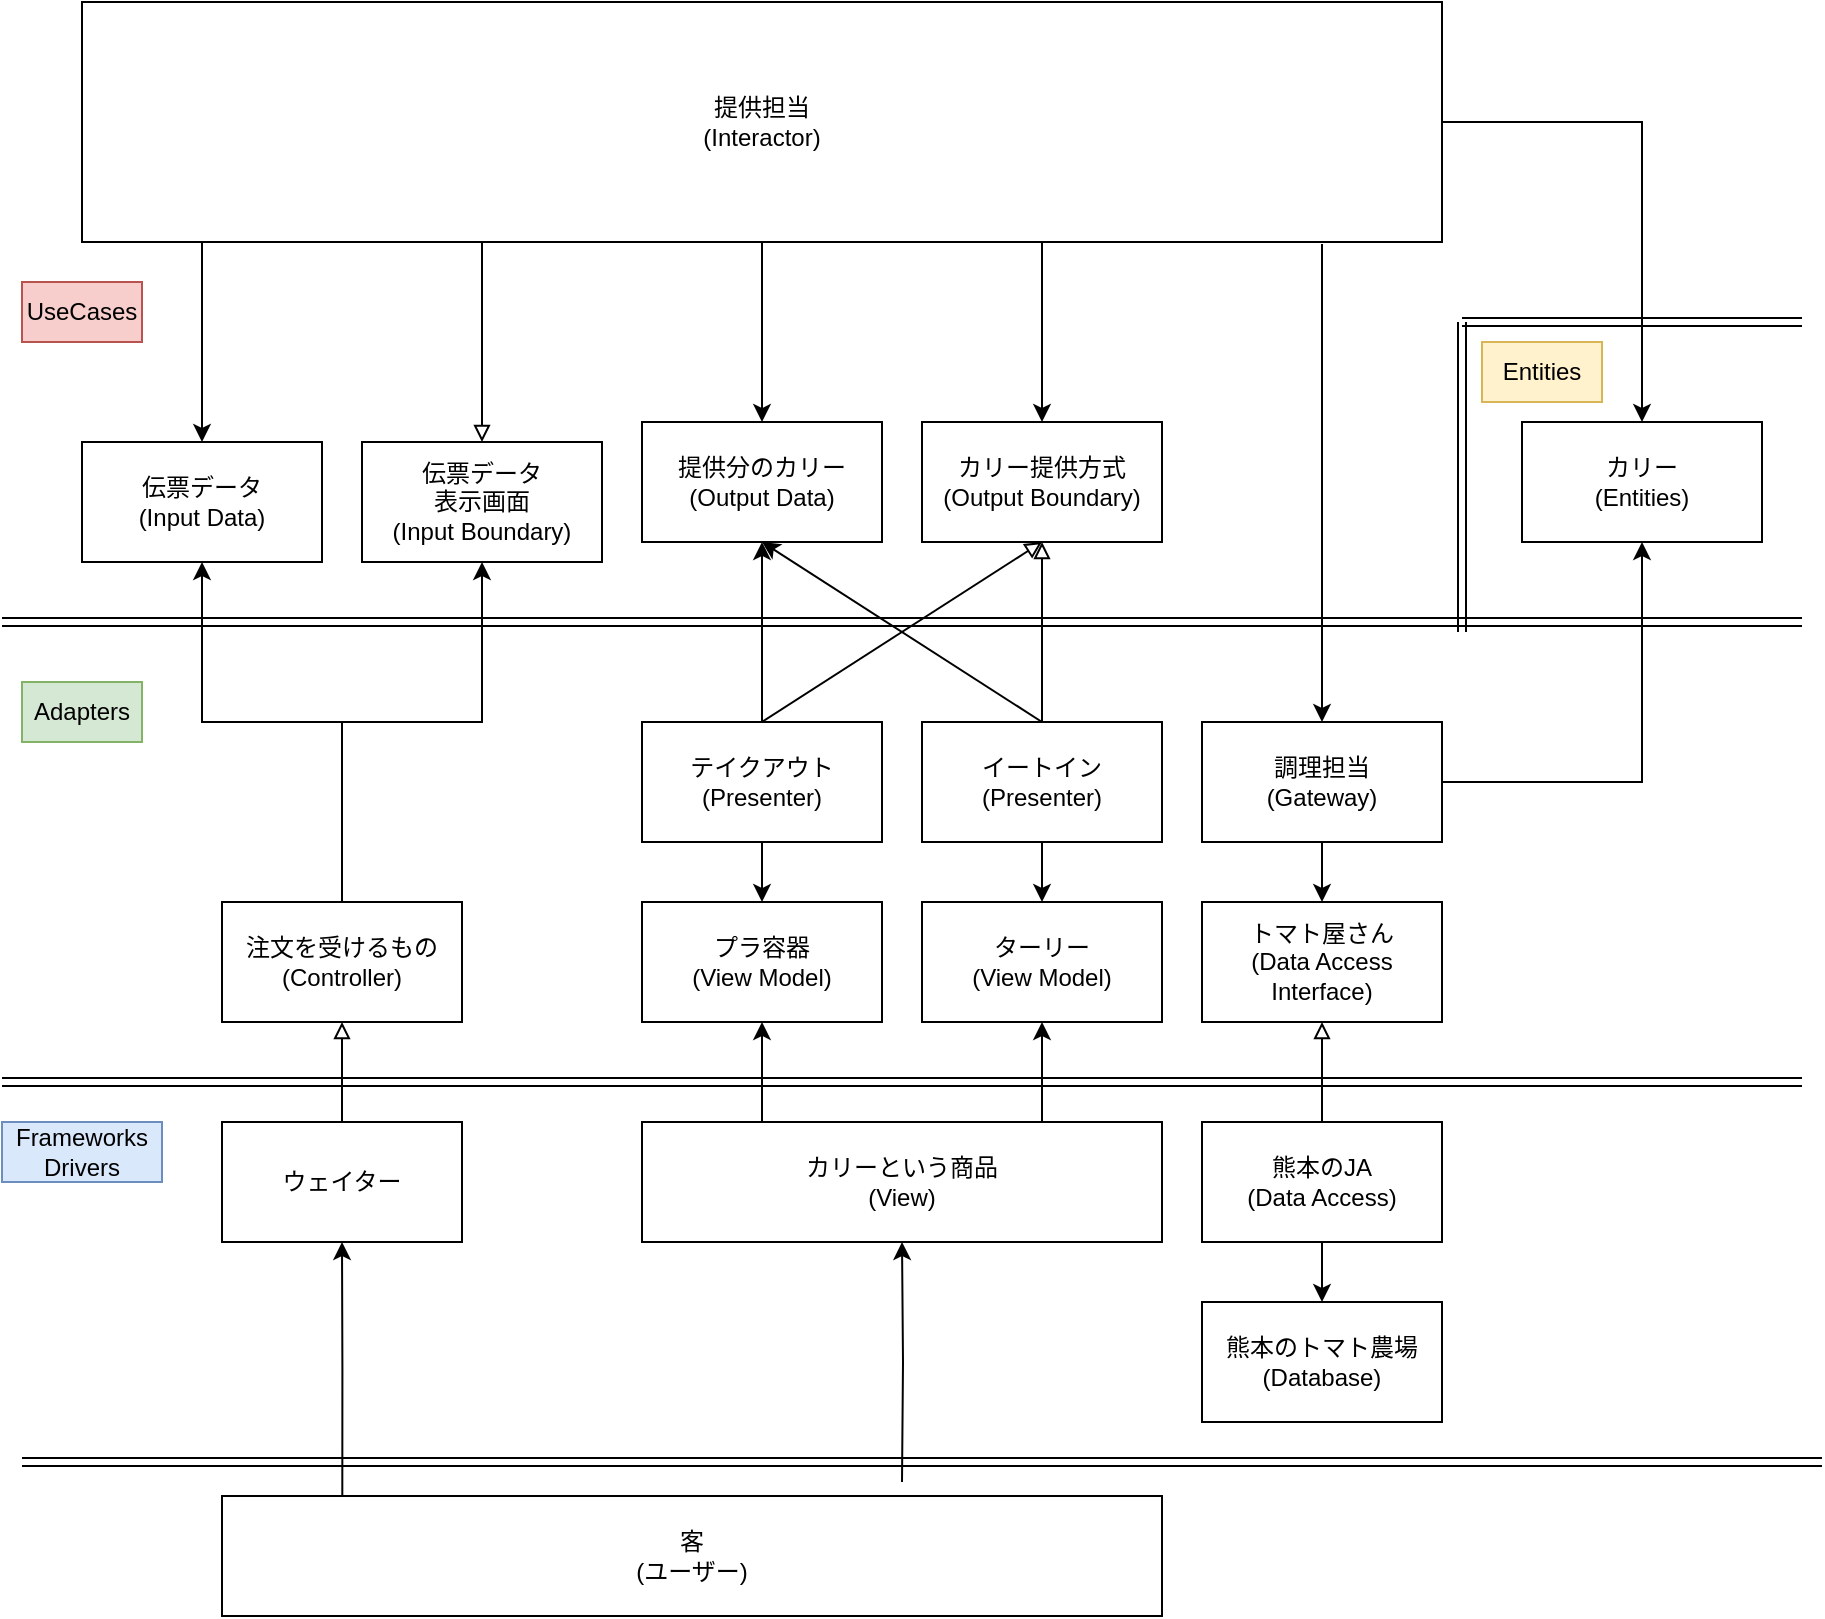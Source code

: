 <mxfile version="16.5.6" type="github"><diagram name="Curry" id="BgHRdOvf98H4T3BhOxgY"><mxGraphModel dx="922" dy="889" grid="1" gridSize="10" guides="1" tooltips="1" connect="1" arrows="1" fold="1" page="1" pageScale="1" pageWidth="1169" pageHeight="827" math="0" shadow="0"><root><mxCell id="OF-NH1eZ6VVbjprf6gx7-0"/><mxCell id="OF-NH1eZ6VVbjprf6gx7-1" parent="OF-NH1eZ6VVbjprf6gx7-0"/><mxCell id="jKZceMIJVeRp5XZxTa_9-1" style="edgeStyle=orthogonalEdgeStyle;rounded=0;orthogonalLoop=1;jettySize=auto;html=1;exitX=0.5;exitY=0;exitDx=0;exitDy=0;startArrow=none;startFill=0;endArrow=block;endFill=0;" parent="OF-NH1eZ6VVbjprf6gx7-1" source="OF-NH1eZ6VVbjprf6gx7-4" target="jKZceMIJVeRp5XZxTa_9-0" edge="1"><mxGeometry relative="1" as="geometry"/></mxCell><mxCell id="OF-NH1eZ6VVbjprf6gx7-4" value="ウェイター" style="rounded=0;whiteSpace=wrap;html=1;" parent="OF-NH1eZ6VVbjprf6gx7-1" vertex="1"><mxGeometry x="140" y="580" width="120" height="60" as="geometry"/></mxCell><mxCell id="OF-NH1eZ6VVbjprf6gx7-5" value="伝票データ&lt;br&gt;(Input Data)" style="rounded=0;whiteSpace=wrap;html=1;" parent="OF-NH1eZ6VVbjprf6gx7-1" vertex="1"><mxGeometry x="70" y="240" width="120" height="60" as="geometry"/></mxCell><mxCell id="OF-NH1eZ6VVbjprf6gx7-7" value="伝票データ&lt;br&gt;表示画面&lt;br&gt;(Input Boundary)" style="rounded=0;whiteSpace=wrap;html=1;" parent="OF-NH1eZ6VVbjprf6gx7-1" vertex="1"><mxGeometry x="210" y="240" width="120" height="60" as="geometry"/></mxCell><mxCell id="OF-NH1eZ6VVbjprf6gx7-9" style="edgeStyle=orthogonalEdgeStyle;rounded=0;orthogonalLoop=1;jettySize=auto;html=1;exitX=1;exitY=0.5;exitDx=0;exitDy=0;entryX=0.5;entryY=0;entryDx=0;entryDy=0;startArrow=none;startFill=0;endArrow=classic;endFill=1;" parent="OF-NH1eZ6VVbjprf6gx7-1" source="OF-NH1eZ6VVbjprf6gx7-13" target="OF-NH1eZ6VVbjprf6gx7-14" edge="1"><mxGeometry relative="1" as="geometry"/></mxCell><mxCell id="hsCfUMtW9_e0OTw-4NqL-0" style="edgeStyle=orthogonalEdgeStyle;rounded=0;orthogonalLoop=1;jettySize=auto;html=1;startArrow=none;startFill=0;endArrow=classic;endFill=1;" parent="OF-NH1eZ6VVbjprf6gx7-1" target="-9AKa4olxY8CdK55FLYG-1" edge="1"><mxGeometry relative="1" as="geometry"><mxPoint x="690" y="141" as="sourcePoint"/><Array as="points"><mxPoint x="690" y="141"/></Array></mxGeometry></mxCell><mxCell id="hsCfUMtW9_e0OTw-4NqL-1" style="edgeStyle=orthogonalEdgeStyle;rounded=0;orthogonalLoop=1;jettySize=auto;html=1;exitX=0.5;exitY=1;exitDx=0;exitDy=0;entryX=0.5;entryY=0;entryDx=0;entryDy=0;startArrow=none;startFill=0;endArrow=block;endFill=0;" parent="OF-NH1eZ6VVbjprf6gx7-1" target="OF-NH1eZ6VVbjprf6gx7-7" edge="1"><mxGeometry relative="1" as="geometry"><mxPoint x="130" y="120" as="sourcePoint"/><Array as="points"><mxPoint x="270" y="120"/></Array></mxGeometry></mxCell><mxCell id="hsCfUMtW9_e0OTw-4NqL-4" style="edgeStyle=orthogonalEdgeStyle;rounded=0;orthogonalLoop=1;jettySize=auto;html=1;exitX=0.5;exitY=1;exitDx=0;exitDy=0;startArrow=none;startFill=0;endArrow=classic;endFill=1;" parent="OF-NH1eZ6VVbjprf6gx7-1" target="OF-NH1eZ6VVbjprf6gx7-5" edge="1"><mxGeometry relative="1" as="geometry"><mxPoint x="130" y="120" as="sourcePoint"/><Array as="points"><mxPoint x="130" y="120"/></Array></mxGeometry></mxCell><mxCell id="VeoCzjlewZI43dCFcPv4-0" style="edgeStyle=orthogonalEdgeStyle;rounded=0;orthogonalLoop=1;jettySize=auto;html=1;exitX=0.153;exitY=0.999;exitDx=0;exitDy=0;startArrow=none;startFill=0;endArrow=classic;endFill=1;entryX=0.5;entryY=0;entryDx=0;entryDy=0;exitPerimeter=0;" parent="OF-NH1eZ6VVbjprf6gx7-1" target="OF-NH1eZ6VVbjprf6gx7-18" edge="1"><mxGeometry relative="1" as="geometry"><mxPoint x="530" y="170" as="targetPoint"/><mxPoint x="454.04" y="109.88" as="sourcePoint"/><Array as="points"><mxPoint x="550" y="110"/></Array></mxGeometry></mxCell><mxCell id="Db03lUCDRPO06y5hUlp9-0" style="edgeStyle=orthogonalEdgeStyle;rounded=0;orthogonalLoop=1;jettySize=auto;html=1;exitX=0.25;exitY=1;exitDx=0;exitDy=0;entryX=0.5;entryY=0;entryDx=0;entryDy=0;startArrow=none;startFill=0;endArrow=classic;endFill=1;" parent="OF-NH1eZ6VVbjprf6gx7-1" target="OF-NH1eZ6VVbjprf6gx7-17" edge="1"><mxGeometry relative="1" as="geometry"><mxPoint x="520" y="110" as="sourcePoint"/><Array as="points"><mxPoint x="410" y="110"/></Array></mxGeometry></mxCell><mxCell id="OF-NH1eZ6VVbjprf6gx7-13" value="提供担当&lt;br&gt;(Interactor)" style="rounded=0;whiteSpace=wrap;html=1;" parent="OF-NH1eZ6VVbjprf6gx7-1" vertex="1"><mxGeometry x="70" y="20" width="680" height="120" as="geometry"/></mxCell><mxCell id="OF-NH1eZ6VVbjprf6gx7-14" value="カリー&lt;br&gt;(Entities)" style="rounded=0;whiteSpace=wrap;html=1;" parent="OF-NH1eZ6VVbjprf6gx7-1" vertex="1"><mxGeometry x="790" y="230" width="120" height="60" as="geometry"/></mxCell><mxCell id="OF-NH1eZ6VVbjprf6gx7-15" style="edgeStyle=orthogonalEdgeStyle;rounded=0;orthogonalLoop=1;jettySize=auto;html=1;exitX=1;exitY=0.5;exitDx=0;exitDy=0;entryX=0.5;entryY=1;entryDx=0;entryDy=0;startArrow=none;startFill=0;endArrow=classic;endFill=1;" parent="OF-NH1eZ6VVbjprf6gx7-1" source="-9AKa4olxY8CdK55FLYG-1" target="OF-NH1eZ6VVbjprf6gx7-14" edge="1"><mxGeometry relative="1" as="geometry"/></mxCell><mxCell id="OF-NH1eZ6VVbjprf6gx7-16" value="トマト屋さん&lt;br&gt;(Data Access Interface)" style="rounded=0;whiteSpace=wrap;html=1;" parent="OF-NH1eZ6VVbjprf6gx7-1" vertex="1"><mxGeometry x="630" y="470" width="120" height="60" as="geometry"/></mxCell><mxCell id="OF-NH1eZ6VVbjprf6gx7-17" value="提供分のカリー&lt;br&gt;(Output Data)" style="rounded=0;whiteSpace=wrap;html=1;" parent="OF-NH1eZ6VVbjprf6gx7-1" vertex="1"><mxGeometry x="350" y="230" width="120" height="60" as="geometry"/></mxCell><mxCell id="OF-NH1eZ6VVbjprf6gx7-18" value="カリー提供方式&lt;br&gt;(Output Boundary)" style="rounded=0;whiteSpace=wrap;html=1;" parent="OF-NH1eZ6VVbjprf6gx7-1" vertex="1"><mxGeometry x="490" y="230" width="120" height="60" as="geometry"/></mxCell><mxCell id="OF-NH1eZ6VVbjprf6gx7-19" style="edgeStyle=orthogonalEdgeStyle;rounded=0;orthogonalLoop=1;jettySize=auto;html=1;exitX=0.5;exitY=1;exitDx=0;exitDy=0;entryX=0.5;entryY=0;entryDx=0;entryDy=0;startArrow=none;startFill=0;endArrow=classic;endFill=1;" parent="OF-NH1eZ6VVbjprf6gx7-1" source="OF-NH1eZ6VVbjprf6gx7-22" target="OF-NH1eZ6VVbjprf6gx7-23" edge="1"><mxGeometry relative="1" as="geometry"/></mxCell><mxCell id="Db03lUCDRPO06y5hUlp9-1" style="edgeStyle=orthogonalEdgeStyle;rounded=0;orthogonalLoop=1;jettySize=auto;html=1;exitX=0.5;exitY=0;exitDx=0;exitDy=0;entryX=0.5;entryY=1;entryDx=0;entryDy=0;startArrow=none;startFill=0;endArrow=block;endFill=0;" parent="OF-NH1eZ6VVbjprf6gx7-1" source="OF-NH1eZ6VVbjprf6gx7-22" target="OF-NH1eZ6VVbjprf6gx7-18" edge="1"><mxGeometry relative="1" as="geometry"/></mxCell><mxCell id="Db03lUCDRPO06y5hUlp9-2" style="rounded=0;orthogonalLoop=1;jettySize=auto;html=1;exitX=0.5;exitY=0;exitDx=0;exitDy=0;entryX=0.5;entryY=1;entryDx=0;entryDy=0;startArrow=none;startFill=0;endArrow=classic;endFill=1;" parent="OF-NH1eZ6VVbjprf6gx7-1" source="OF-NH1eZ6VVbjprf6gx7-22" target="OF-NH1eZ6VVbjprf6gx7-17" edge="1"><mxGeometry relative="1" as="geometry"/></mxCell><mxCell id="OF-NH1eZ6VVbjprf6gx7-22" value="イートイン&lt;br&gt;(Presenter)" style="rounded=0;whiteSpace=wrap;html=1;" parent="OF-NH1eZ6VVbjprf6gx7-1" vertex="1"><mxGeometry x="490" y="380" width="120" height="60" as="geometry"/></mxCell><mxCell id="OF-NH1eZ6VVbjprf6gx7-23" value="ターリー&lt;br&gt;(View Model)" style="rounded=0;whiteSpace=wrap;html=1;" parent="OF-NH1eZ6VVbjprf6gx7-1" vertex="1"><mxGeometry x="490" y="470" width="120" height="60" as="geometry"/></mxCell><mxCell id="OF-NH1eZ6VVbjprf6gx7-24" style="edgeStyle=orthogonalEdgeStyle;rounded=0;orthogonalLoop=1;jettySize=auto;html=1;exitX=0.5;exitY=0;exitDx=0;exitDy=0;entryX=0.5;entryY=1;entryDx=0;entryDy=0;startArrow=none;startFill=0;endArrow=block;endFill=0;" parent="OF-NH1eZ6VVbjprf6gx7-1" source="OF-NH1eZ6VVbjprf6gx7-26" target="OF-NH1eZ6VVbjprf6gx7-16" edge="1"><mxGeometry relative="1" as="geometry"/></mxCell><mxCell id="OF-NH1eZ6VVbjprf6gx7-25" style="edgeStyle=orthogonalEdgeStyle;rounded=0;orthogonalLoop=1;jettySize=auto;html=1;exitX=0.5;exitY=1;exitDx=0;exitDy=0;entryX=0.5;entryY=0;entryDx=0;entryDy=0;startArrow=none;startFill=0;endArrow=classic;endFill=1;" parent="OF-NH1eZ6VVbjprf6gx7-1" source="OF-NH1eZ6VVbjprf6gx7-26" target="OF-NH1eZ6VVbjprf6gx7-27" edge="1"><mxGeometry relative="1" as="geometry"/></mxCell><mxCell id="OF-NH1eZ6VVbjprf6gx7-26" value="熊本のJA&lt;br&gt;(Data Access)" style="rounded=0;whiteSpace=wrap;html=1;" parent="OF-NH1eZ6VVbjprf6gx7-1" vertex="1"><mxGeometry x="630" y="580" width="120" height="60" as="geometry"/></mxCell><mxCell id="OF-NH1eZ6VVbjprf6gx7-27" value="熊本のトマト農場&lt;br&gt;(Database)" style="rounded=0;whiteSpace=wrap;html=1;" parent="OF-NH1eZ6VVbjprf6gx7-1" vertex="1"><mxGeometry x="630" y="670" width="120" height="60" as="geometry"/></mxCell><mxCell id="OF-NH1eZ6VVbjprf6gx7-28" style="edgeStyle=orthogonalEdgeStyle;rounded=0;orthogonalLoop=1;jettySize=auto;html=1;exitX=0.75;exitY=0;exitDx=0;exitDy=0;entryX=0.5;entryY=1;entryDx=0;entryDy=0;startArrow=none;startFill=0;endArrow=classic;endFill=1;" parent="OF-NH1eZ6VVbjprf6gx7-1" source="OF-NH1eZ6VVbjprf6gx7-29" target="OF-NH1eZ6VVbjprf6gx7-23" edge="1"><mxGeometry relative="1" as="geometry"><Array as="points"><mxPoint x="550" y="580"/></Array></mxGeometry></mxCell><mxCell id="iYOlfGVRRAdYyKNG_oKr-0" style="edgeStyle=orthogonalEdgeStyle;rounded=0;orthogonalLoop=1;jettySize=auto;html=1;exitX=0.25;exitY=0;exitDx=0;exitDy=0;entryX=0.5;entryY=1;entryDx=0;entryDy=0;startArrow=none;startFill=0;endArrow=classic;endFill=1;" parent="OF-NH1eZ6VVbjprf6gx7-1" source="OF-NH1eZ6VVbjprf6gx7-29" target="rrInOrg9L_3WQvXrLkjE-4" edge="1"><mxGeometry relative="1" as="geometry"><Array as="points"><mxPoint x="410" y="580"/></Array></mxGeometry></mxCell><mxCell id="OF-NH1eZ6VVbjprf6gx7-29" value="カリーという商品&lt;br&gt;(View)" style="rounded=0;whiteSpace=wrap;html=1;" parent="OF-NH1eZ6VVbjprf6gx7-1" vertex="1"><mxGeometry x="350" y="580" width="260" height="60" as="geometry"/></mxCell><mxCell id="OF-NH1eZ6VVbjprf6gx7-32" value="" style="endArrow=none;html=1;rounded=0;shape=link;" parent="OF-NH1eZ6VVbjprf6gx7-1" edge="1"><mxGeometry width="50" height="50" relative="1" as="geometry"><mxPoint x="760" y="335" as="sourcePoint"/><mxPoint x="760" y="180" as="targetPoint"/></mxGeometry></mxCell><mxCell id="OF-NH1eZ6VVbjprf6gx7-33" value="" style="endArrow=none;html=1;rounded=0;shape=link;" parent="OF-NH1eZ6VVbjprf6gx7-1" edge="1"><mxGeometry width="50" height="50" relative="1" as="geometry"><mxPoint x="760" y="180" as="sourcePoint"/><mxPoint x="930" y="180" as="targetPoint"/></mxGeometry></mxCell><mxCell id="OF-NH1eZ6VVbjprf6gx7-34" value="UseCases" style="text;html=1;strokeColor=#b85450;fillColor=#f8cecc;align=center;verticalAlign=middle;whiteSpace=wrap;rounded=0;" parent="OF-NH1eZ6VVbjprf6gx7-1" vertex="1"><mxGeometry x="40" y="160" width="60" height="30" as="geometry"/></mxCell><mxCell id="OF-NH1eZ6VVbjprf6gx7-35" value="Adapters" style="text;html=1;strokeColor=#82b366;fillColor=#d5e8d4;align=center;verticalAlign=middle;whiteSpace=wrap;rounded=0;" parent="OF-NH1eZ6VVbjprf6gx7-1" vertex="1"><mxGeometry x="40" y="360" width="60" height="30" as="geometry"/></mxCell><mxCell id="OF-NH1eZ6VVbjprf6gx7-36" value="Entities" style="text;html=1;strokeColor=#d6b656;fillColor=#fff2cc;align=center;verticalAlign=middle;whiteSpace=wrap;rounded=0;" parent="OF-NH1eZ6VVbjprf6gx7-1" vertex="1"><mxGeometry x="770" y="190" width="60" height="30" as="geometry"/></mxCell><mxCell id="OF-NH1eZ6VVbjprf6gx7-37" value="Frameworks&lt;br&gt;Drivers" style="text;html=1;strokeColor=#6c8ebf;fillColor=#dae8fc;align=center;verticalAlign=middle;whiteSpace=wrap;rounded=0;" parent="OF-NH1eZ6VVbjprf6gx7-1" vertex="1"><mxGeometry x="30" y="580" width="80" height="30" as="geometry"/></mxCell><mxCell id="-9AKa4olxY8CdK55FLYG-0" value="" style="endArrow=none;html=1;rounded=0;shape=link;" parent="OF-NH1eZ6VVbjprf6gx7-1" edge="1"><mxGeometry width="50" height="50" relative="1" as="geometry"><mxPoint x="30" y="560" as="sourcePoint"/><mxPoint x="930" y="560" as="targetPoint"/></mxGeometry></mxCell><mxCell id="-9AKa4olxY8CdK55FLYG-3" style="edgeStyle=orthogonalEdgeStyle;rounded=0;orthogonalLoop=1;jettySize=auto;html=1;exitX=0.5;exitY=1;exitDx=0;exitDy=0;entryX=0.5;entryY=0;entryDx=0;entryDy=0;startArrow=none;startFill=0;endArrow=classic;endFill=1;" parent="OF-NH1eZ6VVbjprf6gx7-1" source="-9AKa4olxY8CdK55FLYG-1" target="OF-NH1eZ6VVbjprf6gx7-16" edge="1"><mxGeometry relative="1" as="geometry"/></mxCell><mxCell id="-9AKa4olxY8CdK55FLYG-1" value="調理担当&lt;br&gt;(Gateway)" style="rounded=0;whiteSpace=wrap;html=1;" parent="OF-NH1eZ6VVbjprf6gx7-1" vertex="1"><mxGeometry x="630" y="380" width="120" height="60" as="geometry"/></mxCell><mxCell id="hsCfUMtW9_e0OTw-4NqL-2" style="edgeStyle=orthogonalEdgeStyle;rounded=0;orthogonalLoop=1;jettySize=auto;html=1;exitX=0.5;exitY=0;exitDx=0;exitDy=0;entryX=0.5;entryY=1;entryDx=0;entryDy=0;startArrow=none;startFill=0;endArrow=classic;endFill=1;" parent="OF-NH1eZ6VVbjprf6gx7-1" source="jKZceMIJVeRp5XZxTa_9-0" target="OF-NH1eZ6VVbjprf6gx7-7" edge="1"><mxGeometry relative="1" as="geometry"><Array as="points"><mxPoint x="200" y="380"/><mxPoint x="270" y="380"/></Array></mxGeometry></mxCell><mxCell id="hsCfUMtW9_e0OTw-4NqL-3" style="edgeStyle=orthogonalEdgeStyle;rounded=0;orthogonalLoop=1;jettySize=auto;html=1;exitX=0.5;exitY=0;exitDx=0;exitDy=0;entryX=0.5;entryY=1;entryDx=0;entryDy=0;startArrow=none;startFill=0;endArrow=classic;endFill=1;" parent="OF-NH1eZ6VVbjprf6gx7-1" source="jKZceMIJVeRp5XZxTa_9-0" target="OF-NH1eZ6VVbjprf6gx7-5" edge="1"><mxGeometry relative="1" as="geometry"><Array as="points"><mxPoint x="200" y="380"/><mxPoint x="130" y="380"/></Array></mxGeometry></mxCell><mxCell id="jKZceMIJVeRp5XZxTa_9-0" value="注文を受けるもの&lt;br&gt;(Controller)" style="rounded=0;whiteSpace=wrap;html=1;" parent="OF-NH1eZ6VVbjprf6gx7-1" vertex="1"><mxGeometry x="140" y="470" width="120" height="60" as="geometry"/></mxCell><mxCell id="rrInOrg9L_3WQvXrLkjE-1" style="edgeStyle=orthogonalEdgeStyle;rounded=0;orthogonalLoop=1;jettySize=auto;html=1;exitX=0.5;exitY=0;exitDx=0;exitDy=0;startArrow=none;startFill=0;endArrow=classic;endFill=1;entryX=0.5;entryY=1;entryDx=0;entryDy=0;" parent="OF-NH1eZ6VVbjprf6gx7-1" source="rrInOrg9L_3WQvXrLkjE-0" target="OF-NH1eZ6VVbjprf6gx7-17" edge="1"><mxGeometry relative="1" as="geometry"><mxPoint x="410" y="330" as="targetPoint"/></mxGeometry></mxCell><mxCell id="rrInOrg9L_3WQvXrLkjE-3" style="edgeStyle=none;rounded=0;orthogonalLoop=1;jettySize=auto;html=1;exitX=0.5;exitY=0;exitDx=0;exitDy=0;entryX=0.5;entryY=1;entryDx=0;entryDy=0;startArrow=none;startFill=0;endArrow=block;endFill=0;" parent="OF-NH1eZ6VVbjprf6gx7-1" source="rrInOrg9L_3WQvXrLkjE-0" target="OF-NH1eZ6VVbjprf6gx7-18" edge="1"><mxGeometry relative="1" as="geometry"/></mxCell><mxCell id="rrInOrg9L_3WQvXrLkjE-5" style="edgeStyle=none;rounded=0;orthogonalLoop=1;jettySize=auto;html=1;exitX=0.5;exitY=1;exitDx=0;exitDy=0;entryX=0.5;entryY=0;entryDx=0;entryDy=0;startArrow=none;startFill=0;endArrow=classic;endFill=1;" parent="OF-NH1eZ6VVbjprf6gx7-1" source="rrInOrg9L_3WQvXrLkjE-0" target="rrInOrg9L_3WQvXrLkjE-4" edge="1"><mxGeometry relative="1" as="geometry"/></mxCell><mxCell id="rrInOrg9L_3WQvXrLkjE-0" value="テイクアウト&lt;br&gt;(Presenter)" style="rounded=0;whiteSpace=wrap;html=1;" parent="OF-NH1eZ6VVbjprf6gx7-1" vertex="1"><mxGeometry x="350" y="380" width="120" height="60" as="geometry"/></mxCell><mxCell id="rrInOrg9L_3WQvXrLkjE-4" value="プラ容器&lt;br&gt;(View Model)" style="rounded=0;whiteSpace=wrap;html=1;" parent="OF-NH1eZ6VVbjprf6gx7-1" vertex="1"><mxGeometry x="350" y="470" width="120" height="60" as="geometry"/></mxCell><mxCell id="iYOlfGVRRAdYyKNG_oKr-1" value="" style="endArrow=none;html=1;rounded=0;shape=link;" parent="OF-NH1eZ6VVbjprf6gx7-1" edge="1"><mxGeometry width="50" height="50" relative="1" as="geometry"><mxPoint x="30" y="330.0" as="sourcePoint"/><mxPoint x="930" y="330.0" as="targetPoint"/></mxGeometry></mxCell><mxCell id="b59KhlLlg1IPWTAJf_tu-0" value="" style="endArrow=none;html=1;rounded=0;shape=link;" edge="1" parent="OF-NH1eZ6VVbjprf6gx7-1"><mxGeometry width="50" height="50" relative="1" as="geometry"><mxPoint x="40" y="750.0" as="sourcePoint"/><mxPoint x="940" y="750.0" as="targetPoint"/></mxGeometry></mxCell><mxCell id="b59KhlLlg1IPWTAJf_tu-3" style="edgeStyle=orthogonalEdgeStyle;rounded=0;orthogonalLoop=1;jettySize=auto;html=1;exitX=0.128;exitY=-0.007;exitDx=0;exitDy=0;exitPerimeter=0;" edge="1" parent="OF-NH1eZ6VVbjprf6gx7-1" source="b59KhlLlg1IPWTAJf_tu-2" target="OF-NH1eZ6VVbjprf6gx7-4"><mxGeometry relative="1" as="geometry"/></mxCell><mxCell id="b59KhlLlg1IPWTAJf_tu-4" style="edgeStyle=orthogonalEdgeStyle;rounded=0;orthogonalLoop=1;jettySize=auto;html=1;entryX=0.5;entryY=1;entryDx=0;entryDy=0;" edge="1" parent="OF-NH1eZ6VVbjprf6gx7-1" target="OF-NH1eZ6VVbjprf6gx7-29"><mxGeometry relative="1" as="geometry"><mxPoint x="480" y="760" as="sourcePoint"/></mxGeometry></mxCell><mxCell id="b59KhlLlg1IPWTAJf_tu-2" value="客&lt;br&gt;(ユーザー)" style="rounded=0;whiteSpace=wrap;html=1;" vertex="1" parent="OF-NH1eZ6VVbjprf6gx7-1"><mxGeometry x="140" y="767" width="470" height="60" as="geometry"/></mxCell></root></mxGraphModel></diagram></mxfile>